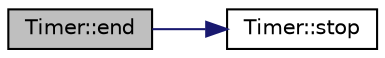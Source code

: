 digraph "Timer::end"
{
 // INTERACTIVE_SVG=YES
  edge [fontname="Helvetica",fontsize="10",labelfontname="Helvetica",labelfontsize="10"];
  node [fontname="Helvetica",fontsize="10",shape=record];
  rankdir="LR";
  Node1 [label="Timer::end",height=0.2,width=0.4,color="black", fillcolor="grey75", style="filled", fontcolor="black"];
  Node1 -> Node2 [color="midnightblue",fontsize="10",style="solid",fontname="Helvetica"];
  Node2 [label="Timer::stop",height=0.2,width=0.4,color="black", fillcolor="white", style="filled",URL="$d8/d08/class_timer.html#a63f0eb44b27402196590a03781515dba"];
}
